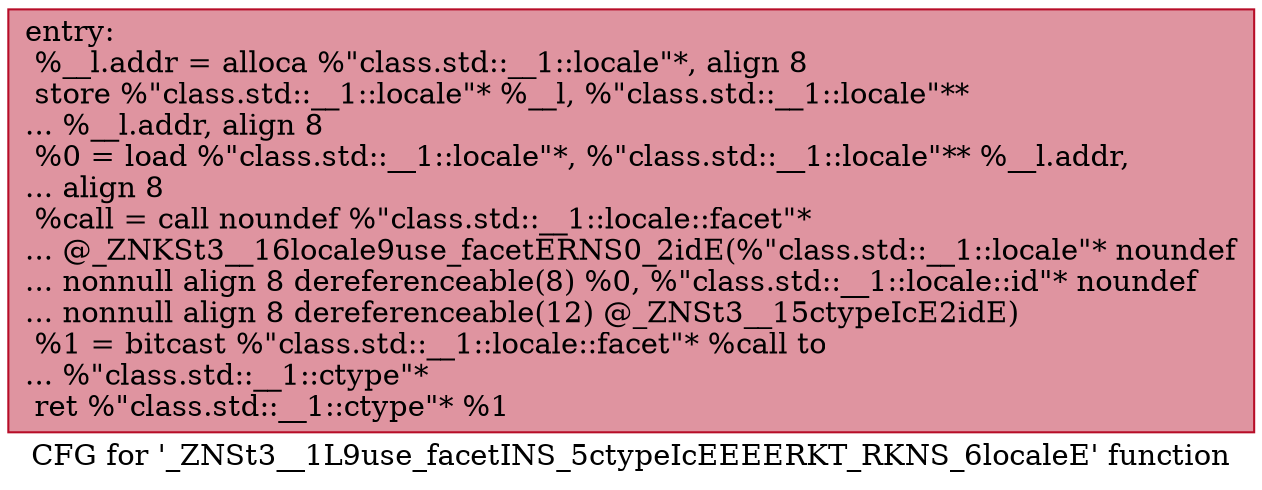 digraph "CFG for '_ZNSt3__1L9use_facetINS_5ctypeIcEEEERKT_RKNS_6localeE' function" {
	label="CFG for '_ZNSt3__1L9use_facetINS_5ctypeIcEEEERKT_RKNS_6localeE' function";

	Node0x600003e7d4c0 [shape=record,color="#b70d28ff", style=filled, fillcolor="#b70d2870",label="{entry:\l  %__l.addr = alloca %\"class.std::__1::locale\"*, align 8\l  store %\"class.std::__1::locale\"* %__l, %\"class.std::__1::locale\"**\l... %__l.addr, align 8\l  %0 = load %\"class.std::__1::locale\"*, %\"class.std::__1::locale\"** %__l.addr,\l... align 8\l  %call = call noundef %\"class.std::__1::locale::facet\"*\l... @_ZNKSt3__16locale9use_facetERNS0_2idE(%\"class.std::__1::locale\"* noundef\l... nonnull align 8 dereferenceable(8) %0, %\"class.std::__1::locale::id\"* noundef\l... nonnull align 8 dereferenceable(12) @_ZNSt3__15ctypeIcE2idE)\l  %1 = bitcast %\"class.std::__1::locale::facet\"* %call to\l... %\"class.std::__1::ctype\"*\l  ret %\"class.std::__1::ctype\"* %1\l}"];
}
